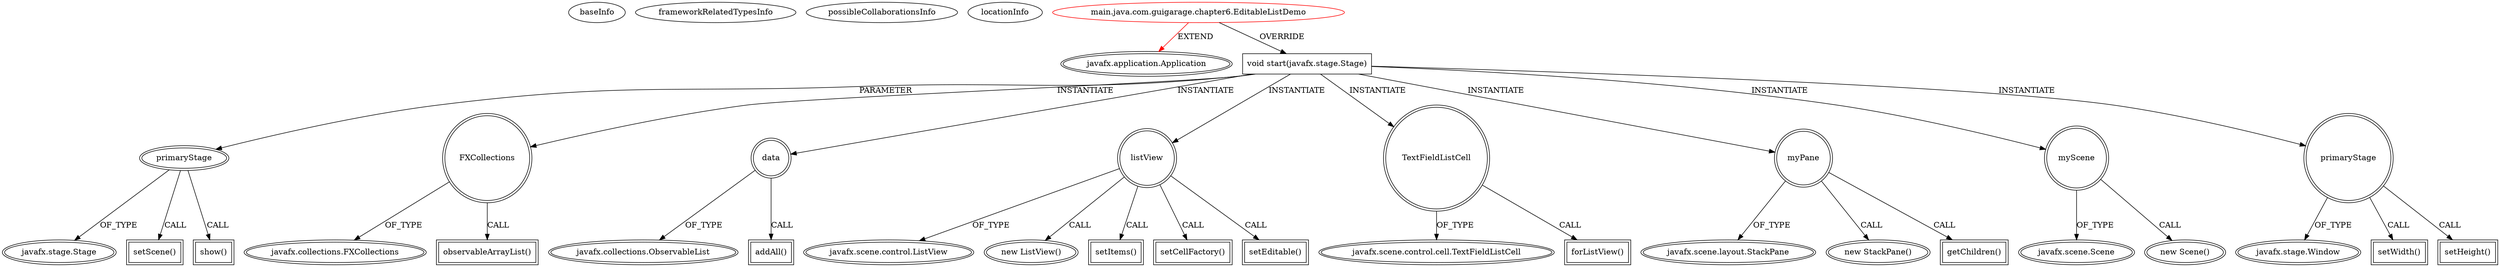 digraph {
baseInfo[graphId=2894,category="extension_graph",isAnonymous=false,possibleRelation=false]
frameworkRelatedTypesInfo[0="javafx.application.Application"]
possibleCollaborationsInfo[]
locationInfo[projectName="guigarage-mastering-javafx-controls",filePath="/guigarage-mastering-javafx-controls/mastering-javafx-controls-master/src/main/java/com/guigarage/chapter6/EditableListDemo.java",contextSignature="EditableListDemo",graphId="2894"]
0[label="main.java.com.guigarage.chapter6.EditableListDemo",vertexType="ROOT_CLIENT_CLASS_DECLARATION",isFrameworkType=false,color=red]
1[label="javafx.application.Application",vertexType="FRAMEWORK_CLASS_TYPE",isFrameworkType=true,peripheries=2]
2[label="void start(javafx.stage.Stage)",vertexType="OVERRIDING_METHOD_DECLARATION",isFrameworkType=false,shape=box]
3[label="primaryStage",vertexType="PARAMETER_DECLARATION",isFrameworkType=true,peripheries=2]
4[label="javafx.stage.Stage",vertexType="FRAMEWORK_CLASS_TYPE",isFrameworkType=true,peripheries=2]
5[label="FXCollections",vertexType="VARIABLE_EXPRESION",isFrameworkType=true,peripheries=2,shape=circle]
7[label="javafx.collections.FXCollections",vertexType="FRAMEWORK_CLASS_TYPE",isFrameworkType=true,peripheries=2]
6[label="observableArrayList()",vertexType="INSIDE_CALL",isFrameworkType=true,peripheries=2,shape=box]
8[label="data",vertexType="VARIABLE_EXPRESION",isFrameworkType=true,peripheries=2,shape=circle]
10[label="javafx.collections.ObservableList",vertexType="FRAMEWORK_INTERFACE_TYPE",isFrameworkType=true,peripheries=2]
9[label="addAll()",vertexType="INSIDE_CALL",isFrameworkType=true,peripheries=2,shape=box]
12[label="listView",vertexType="VARIABLE_EXPRESION",isFrameworkType=true,peripheries=2,shape=circle]
13[label="javafx.scene.control.ListView",vertexType="FRAMEWORK_CLASS_TYPE",isFrameworkType=true,peripheries=2]
11[label="new ListView()",vertexType="CONSTRUCTOR_CALL",isFrameworkType=true,peripheries=2]
15[label="setItems()",vertexType="INSIDE_CALL",isFrameworkType=true,peripheries=2,shape=box]
17[label="setCellFactory()",vertexType="INSIDE_CALL",isFrameworkType=true,peripheries=2,shape=box]
18[label="TextFieldListCell",vertexType="VARIABLE_EXPRESION",isFrameworkType=true,peripheries=2,shape=circle]
20[label="javafx.scene.control.cell.TextFieldListCell",vertexType="FRAMEWORK_CLASS_TYPE",isFrameworkType=true,peripheries=2]
19[label="forListView()",vertexType="INSIDE_CALL",isFrameworkType=true,peripheries=2,shape=box]
22[label="setEditable()",vertexType="INSIDE_CALL",isFrameworkType=true,peripheries=2,shape=box]
24[label="myPane",vertexType="VARIABLE_EXPRESION",isFrameworkType=true,peripheries=2,shape=circle]
25[label="javafx.scene.layout.StackPane",vertexType="FRAMEWORK_CLASS_TYPE",isFrameworkType=true,peripheries=2]
23[label="new StackPane()",vertexType="CONSTRUCTOR_CALL",isFrameworkType=true,peripheries=2]
27[label="getChildren()",vertexType="INSIDE_CALL",isFrameworkType=true,peripheries=2,shape=box]
29[label="myScene",vertexType="VARIABLE_EXPRESION",isFrameworkType=true,peripheries=2,shape=circle]
30[label="javafx.scene.Scene",vertexType="FRAMEWORK_CLASS_TYPE",isFrameworkType=true,peripheries=2]
28[label="new Scene()",vertexType="CONSTRUCTOR_CALL",isFrameworkType=true,peripheries=2]
32[label="setScene()",vertexType="INSIDE_CALL",isFrameworkType=true,peripheries=2,shape=box]
33[label="primaryStage",vertexType="VARIABLE_EXPRESION",isFrameworkType=true,peripheries=2,shape=circle]
35[label="javafx.stage.Window",vertexType="FRAMEWORK_CLASS_TYPE",isFrameworkType=true,peripheries=2]
34[label="setWidth()",vertexType="INSIDE_CALL",isFrameworkType=true,peripheries=2,shape=box]
37[label="setHeight()",vertexType="INSIDE_CALL",isFrameworkType=true,peripheries=2,shape=box]
39[label="show()",vertexType="INSIDE_CALL",isFrameworkType=true,peripheries=2,shape=box]
0->1[label="EXTEND",color=red]
0->2[label="OVERRIDE"]
3->4[label="OF_TYPE"]
2->3[label="PARAMETER"]
2->5[label="INSTANTIATE"]
5->7[label="OF_TYPE"]
5->6[label="CALL"]
2->8[label="INSTANTIATE"]
8->10[label="OF_TYPE"]
8->9[label="CALL"]
2->12[label="INSTANTIATE"]
12->13[label="OF_TYPE"]
12->11[label="CALL"]
12->15[label="CALL"]
12->17[label="CALL"]
2->18[label="INSTANTIATE"]
18->20[label="OF_TYPE"]
18->19[label="CALL"]
12->22[label="CALL"]
2->24[label="INSTANTIATE"]
24->25[label="OF_TYPE"]
24->23[label="CALL"]
24->27[label="CALL"]
2->29[label="INSTANTIATE"]
29->30[label="OF_TYPE"]
29->28[label="CALL"]
3->32[label="CALL"]
2->33[label="INSTANTIATE"]
33->35[label="OF_TYPE"]
33->34[label="CALL"]
33->37[label="CALL"]
3->39[label="CALL"]
}
